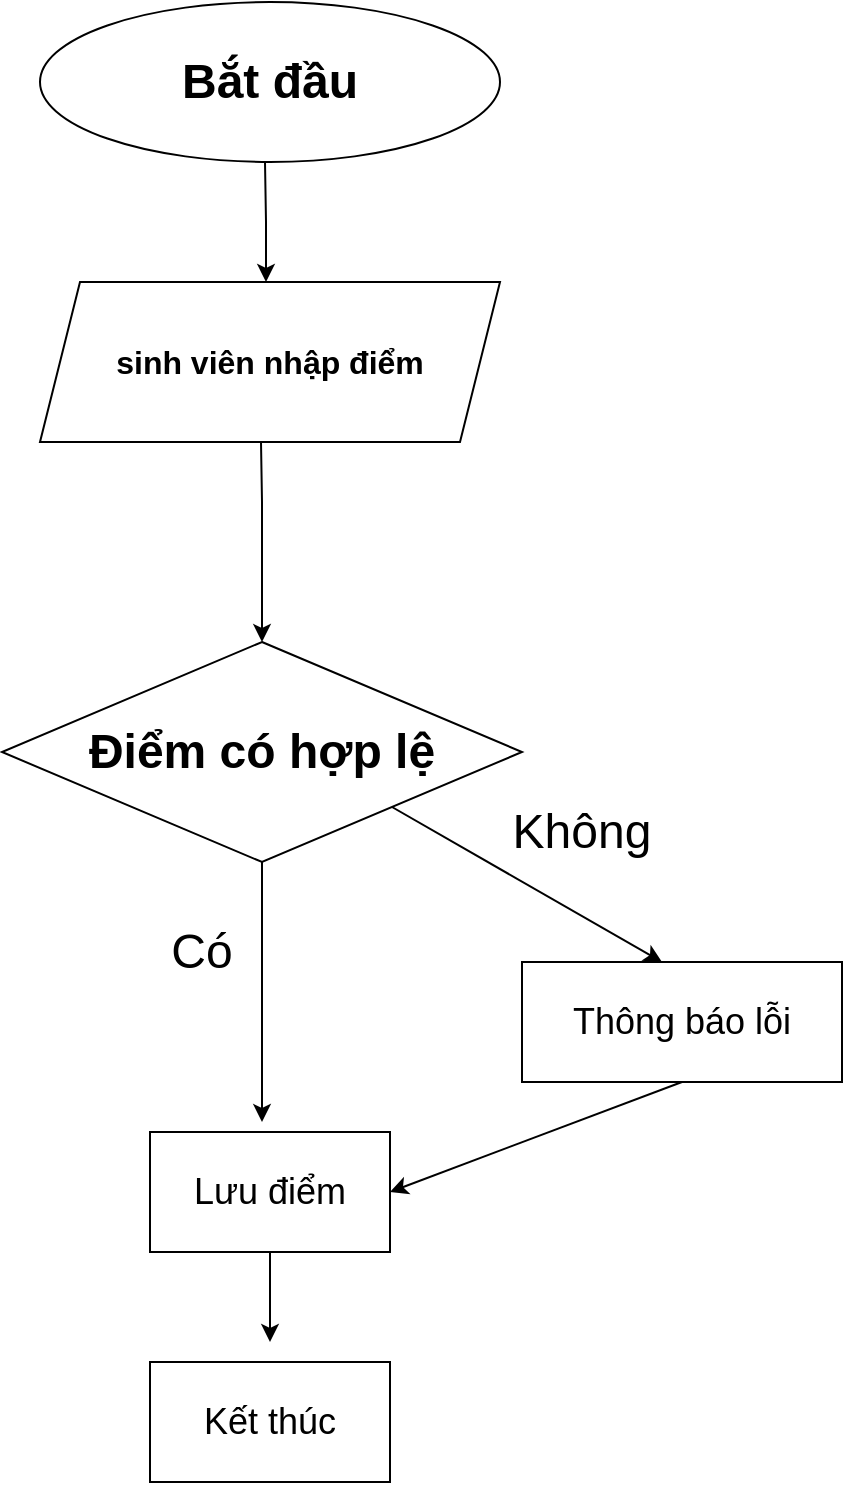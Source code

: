 <mxfile version="28.2.3">
  <diagram name="Trang-1" id="C1pPgeH8CmfBWgnheQG8">
    <mxGraphModel dx="1042" dy="562" grid="1" gridSize="10" guides="1" tooltips="1" connect="1" arrows="1" fold="1" page="1" pageScale="1" pageWidth="827" pageHeight="1169" math="0" shadow="0">
      <root>
        <mxCell id="0" />
        <mxCell id="1" parent="0" />
        <mxCell id="h6Y7k2GW4RTkbb-KKs_n-1" value="&lt;b&gt;&lt;font style=&quot;font-size: 24px;&quot;&gt;Bắt đầu&lt;/font&gt;&lt;/b&gt;" style="ellipse;whiteSpace=wrap;html=1;" vertex="1" parent="1">
          <mxGeometry x="319" y="40" width="230" height="80" as="geometry" />
        </mxCell>
        <mxCell id="h6Y7k2GW4RTkbb-KKs_n-2" value="" style="endArrow=classic;html=1;rounded=0;" edge="1" parent="1">
          <mxGeometry width="50" height="50" relative="1" as="geometry">
            <mxPoint x="431.5" y="120" as="sourcePoint" />
            <mxPoint x="432" y="180" as="targetPoint" />
            <Array as="points">
              <mxPoint x="432" y="150" />
            </Array>
          </mxGeometry>
        </mxCell>
        <mxCell id="h6Y7k2GW4RTkbb-KKs_n-3" value="&lt;font style=&quot;font-size: 18px;&quot;&gt;&lt;span style=&quot;color: rgb(0, 0, 0); font-family: Arial, sans-serif; font-size: 16px; text-align: left; white-space-collapse: preserve; background-color: rgb(255, 255, 255);&quot;&gt;&lt;b&gt;sinh viên nhập điểm&lt;/b&gt;&lt;/span&gt;&lt;b&gt;&lt;/b&gt;&lt;/font&gt;" style="shape=parallelogram;perimeter=parallelogramPerimeter;whiteSpace=wrap;html=1;fixedSize=1;" vertex="1" parent="1">
          <mxGeometry x="319" y="180" width="230" height="80" as="geometry" />
        </mxCell>
        <mxCell id="h6Y7k2GW4RTkbb-KKs_n-4" value="&lt;font style=&quot;font-size: 24px;&quot;&gt;&lt;b&gt;Điểm có hợp lệ&lt;/b&gt;&lt;/font&gt;" style="rhombus;whiteSpace=wrap;html=1;" vertex="1" parent="1">
          <mxGeometry x="300" y="360" width="260" height="110" as="geometry" />
        </mxCell>
        <mxCell id="h6Y7k2GW4RTkbb-KKs_n-5" value="" style="endArrow=classic;html=1;rounded=0;" edge="1" parent="1">
          <mxGeometry width="50" height="50" relative="1" as="geometry">
            <mxPoint x="429.5" y="260" as="sourcePoint" />
            <mxPoint x="430" y="360" as="targetPoint" />
            <Array as="points">
              <mxPoint x="430" y="290" />
            </Array>
          </mxGeometry>
        </mxCell>
        <mxCell id="h6Y7k2GW4RTkbb-KKs_n-6" value="" style="endArrow=classic;html=1;rounded=0;exitX=1;exitY=1;exitDx=0;exitDy=0;" edge="1" parent="1" source="h6Y7k2GW4RTkbb-KKs_n-4">
          <mxGeometry width="50" height="50" relative="1" as="geometry">
            <mxPoint x="620" y="410" as="sourcePoint" />
            <mxPoint x="630" y="520" as="targetPoint" />
          </mxGeometry>
        </mxCell>
        <mxCell id="h6Y7k2GW4RTkbb-KKs_n-7" value="" style="endArrow=classic;html=1;rounded=0;exitX=0.5;exitY=1;exitDx=0;exitDy=0;" edge="1" parent="1" source="h6Y7k2GW4RTkbb-KKs_n-4">
          <mxGeometry width="50" height="50" relative="1" as="geometry">
            <mxPoint x="460" y="640" as="sourcePoint" />
            <mxPoint x="430" y="600" as="targetPoint" />
          </mxGeometry>
        </mxCell>
        <mxCell id="h6Y7k2GW4RTkbb-KKs_n-8" value="&lt;font style=&quot;font-size: 24px;&quot;&gt;Có&lt;/font&gt;" style="text;html=1;align=center;verticalAlign=middle;whiteSpace=wrap;rounded=0;" vertex="1" parent="1">
          <mxGeometry x="370" y="500" width="60" height="30" as="geometry" />
        </mxCell>
        <mxCell id="h6Y7k2GW4RTkbb-KKs_n-9" value="&lt;font style=&quot;font-size: 24px;&quot;&gt;Không&lt;/font&gt;" style="text;html=1;align=center;verticalAlign=middle;whiteSpace=wrap;rounded=0;" vertex="1" parent="1">
          <mxGeometry x="560" y="440" width="60" height="30" as="geometry" />
        </mxCell>
        <mxCell id="h6Y7k2GW4RTkbb-KKs_n-10" value="&lt;font style=&quot;font-size: 18px;&quot;&gt;Thông báo lỗi&lt;/font&gt;" style="rounded=0;whiteSpace=wrap;html=1;" vertex="1" parent="1">
          <mxGeometry x="560" y="520" width="160" height="60" as="geometry" />
        </mxCell>
        <mxCell id="h6Y7k2GW4RTkbb-KKs_n-11" value="&lt;font style=&quot;font-size: 18px;&quot;&gt;Lưu điểm&lt;/font&gt;" style="rounded=0;whiteSpace=wrap;html=1;" vertex="1" parent="1">
          <mxGeometry x="374" y="605" width="120" height="60" as="geometry" />
        </mxCell>
        <mxCell id="h6Y7k2GW4RTkbb-KKs_n-12" value="" style="endArrow=classic;html=1;rounded=0;entryX=1;entryY=0.5;entryDx=0;entryDy=0;exitX=0.5;exitY=1;exitDx=0;exitDy=0;" edge="1" parent="1" source="h6Y7k2GW4RTkbb-KKs_n-10" target="h6Y7k2GW4RTkbb-KKs_n-11">
          <mxGeometry width="50" height="50" relative="1" as="geometry">
            <mxPoint x="540" y="650" as="sourcePoint" />
            <mxPoint x="590" y="600" as="targetPoint" />
          </mxGeometry>
        </mxCell>
        <mxCell id="h6Y7k2GW4RTkbb-KKs_n-13" value="" style="endArrow=classic;html=1;rounded=0;exitX=0.5;exitY=1;exitDx=0;exitDy=0;" edge="1" parent="1" source="h6Y7k2GW4RTkbb-KKs_n-11">
          <mxGeometry width="50" height="50" relative="1" as="geometry">
            <mxPoint x="420" y="770" as="sourcePoint" />
            <mxPoint x="434" y="710" as="targetPoint" />
          </mxGeometry>
        </mxCell>
        <mxCell id="h6Y7k2GW4RTkbb-KKs_n-14" value="&lt;font style=&quot;font-size: 18px;&quot;&gt;Kết thúc&lt;/font&gt;" style="rounded=0;whiteSpace=wrap;html=1;" vertex="1" parent="1">
          <mxGeometry x="374" y="720" width="120" height="60" as="geometry" />
        </mxCell>
      </root>
    </mxGraphModel>
  </diagram>
</mxfile>
